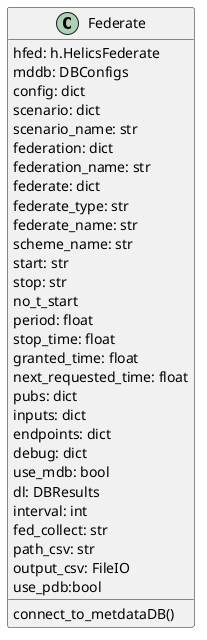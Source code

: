  @startuml   
    class Federate {
        hfed: h.HelicsFederate
        mddb: DBConfigs
        config: dict
        scenario: dict
        scenario_name: str
        federation: dict
        federation_name: str
        federate: dict
        federate_type: str
        federate_name: str
        scheme_name: str
        start: str
        stop: str
        no_t_start
        period: float
        stop_time: float
        granted_time: float
        next_requested_time: float
        pubs: dict
        inputs: dict
        endpoints: dict
        debug: dict
        use_mdb: bool
        dl: DBResults
        interval: int
        fed_collect: str
        path_csv: str
        output_csv: FileIO
        use_pdb:bool
        connect_to_metdataDB()
    }
@enduml